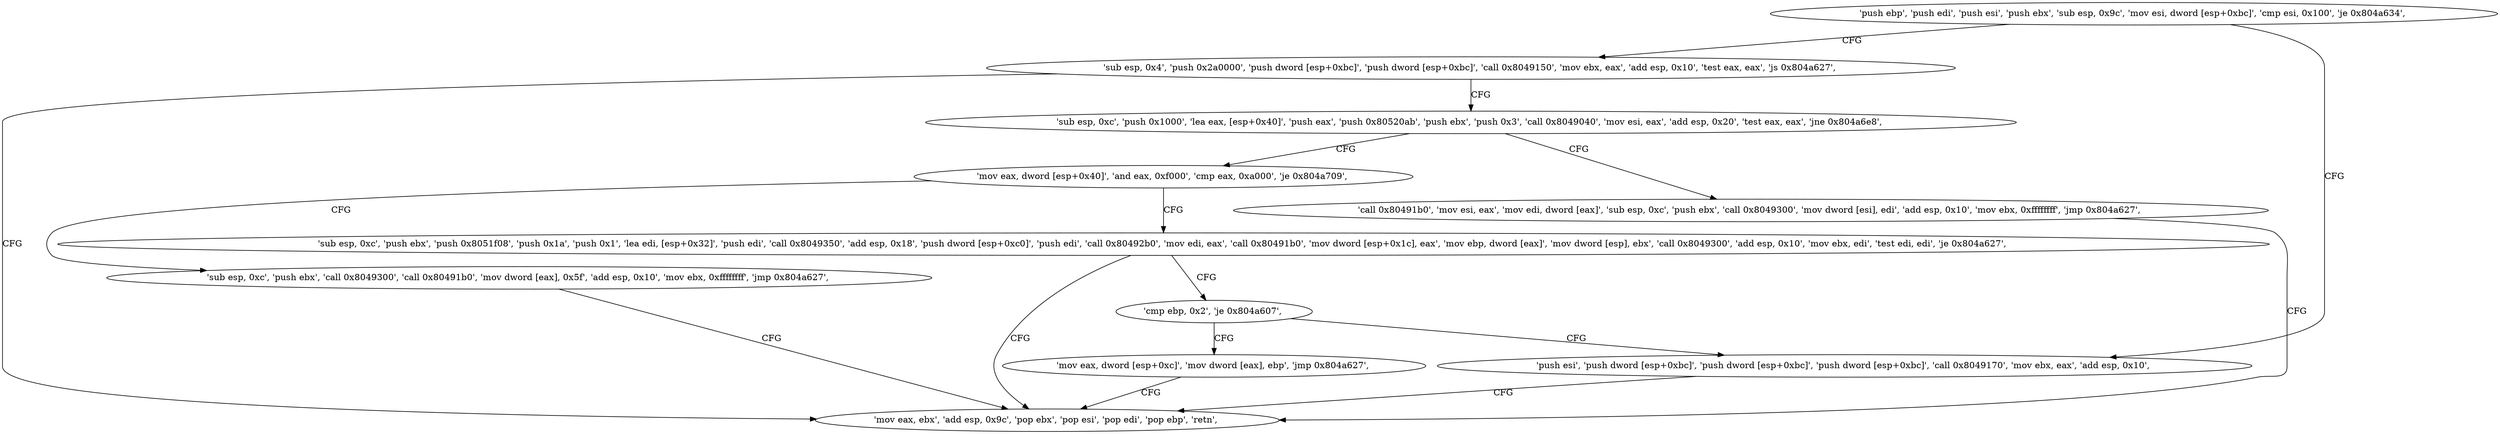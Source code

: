 digraph "func" {
"134522350" [label = "'push ebp', 'push edi', 'push esi', 'push ebx', 'sub esp, 0x9c', 'mov esi, dword [esp+0xbc]', 'cmp esi, 0x100', 'je 0x804a634', " ]
"134522420" [label = "'sub esp, 0x4', 'push 0x2a0000', 'push dword [esp+0xbc]', 'push dword [esp+0xbc]', 'call 0x8049150', 'mov ebx, eax', 'add esp, 0x10', 'test eax, eax', 'js 0x804a627', " ]
"134522375" [label = "'push esi', 'push dword [esp+0xbc]', 'push dword [esp+0xbc]', 'push dword [esp+0xbc]', 'call 0x8049170', 'mov ebx, eax', 'add esp, 0x10', " ]
"134522407" [label = "'mov eax, ebx', 'add esp, 0x9c', 'pop ebx', 'pop esi', 'pop edi', 'pop ebp', 'retn', " ]
"134522456" [label = "'sub esp, 0xc', 'push 0x1000', 'lea eax, [esp+0x40]', 'push eax', 'push 0x80520ab', 'push ebx', 'push 0x3', 'call 0x8049040', 'mov esi, eax', 'add esp, 0x20', 'test eax, eax', 'jne 0x804a6e8', " ]
"134522600" [label = "'call 0x80491b0', 'mov esi, eax', 'mov edi, dword [eax]', 'sub esp, 0xc', 'push ebx', 'call 0x8049300', 'mov dword [esi], edi', 'add esp, 0x10', 'mov ebx, 0xffffffff', 'jmp 0x804a627', " ]
"134522491" [label = "'mov eax, dword [esp+0x40]', 'and eax, 0xf000', 'cmp eax, 0xa000', 'je 0x804a709', " ]
"134522633" [label = "'sub esp, 0xc', 'push ebx', 'call 0x8049300', 'call 0x80491b0', 'mov dword [eax], 0x5f', 'add esp, 0x10', 'mov ebx, 0xffffffff', 'jmp 0x804a627', " ]
"134522507" [label = "'sub esp, 0xc', 'push ebx', 'push 0x8051f08', 'push 0x1a', 'push 0x1', 'lea edi, [esp+0x32]', 'push edi', 'call 0x8049350', 'add esp, 0x18', 'push dword [esp+0xc0]', 'push edi', 'call 0x80492b0', 'mov edi, eax', 'call 0x80491b0', 'mov dword [esp+0x1c], eax', 'mov ebp, dword [eax]', 'mov dword [esp], ebx', 'call 0x8049300', 'add esp, 0x10', 'mov ebx, edi', 'test edi, edi', 'je 0x804a627', " ]
"134522580" [label = "'cmp ebp, 0x2', 'je 0x804a607', " ]
"134522589" [label = "'mov eax, dword [esp+0xc]', 'mov dword [eax], ebp', 'jmp 0x804a627', " ]
"134522350" -> "134522420" [ label = "CFG" ]
"134522350" -> "134522375" [ label = "CFG" ]
"134522420" -> "134522407" [ label = "CFG" ]
"134522420" -> "134522456" [ label = "CFG" ]
"134522375" -> "134522407" [ label = "CFG" ]
"134522456" -> "134522600" [ label = "CFG" ]
"134522456" -> "134522491" [ label = "CFG" ]
"134522600" -> "134522407" [ label = "CFG" ]
"134522491" -> "134522633" [ label = "CFG" ]
"134522491" -> "134522507" [ label = "CFG" ]
"134522633" -> "134522407" [ label = "CFG" ]
"134522507" -> "134522407" [ label = "CFG" ]
"134522507" -> "134522580" [ label = "CFG" ]
"134522580" -> "134522375" [ label = "CFG" ]
"134522580" -> "134522589" [ label = "CFG" ]
"134522589" -> "134522407" [ label = "CFG" ]
}
